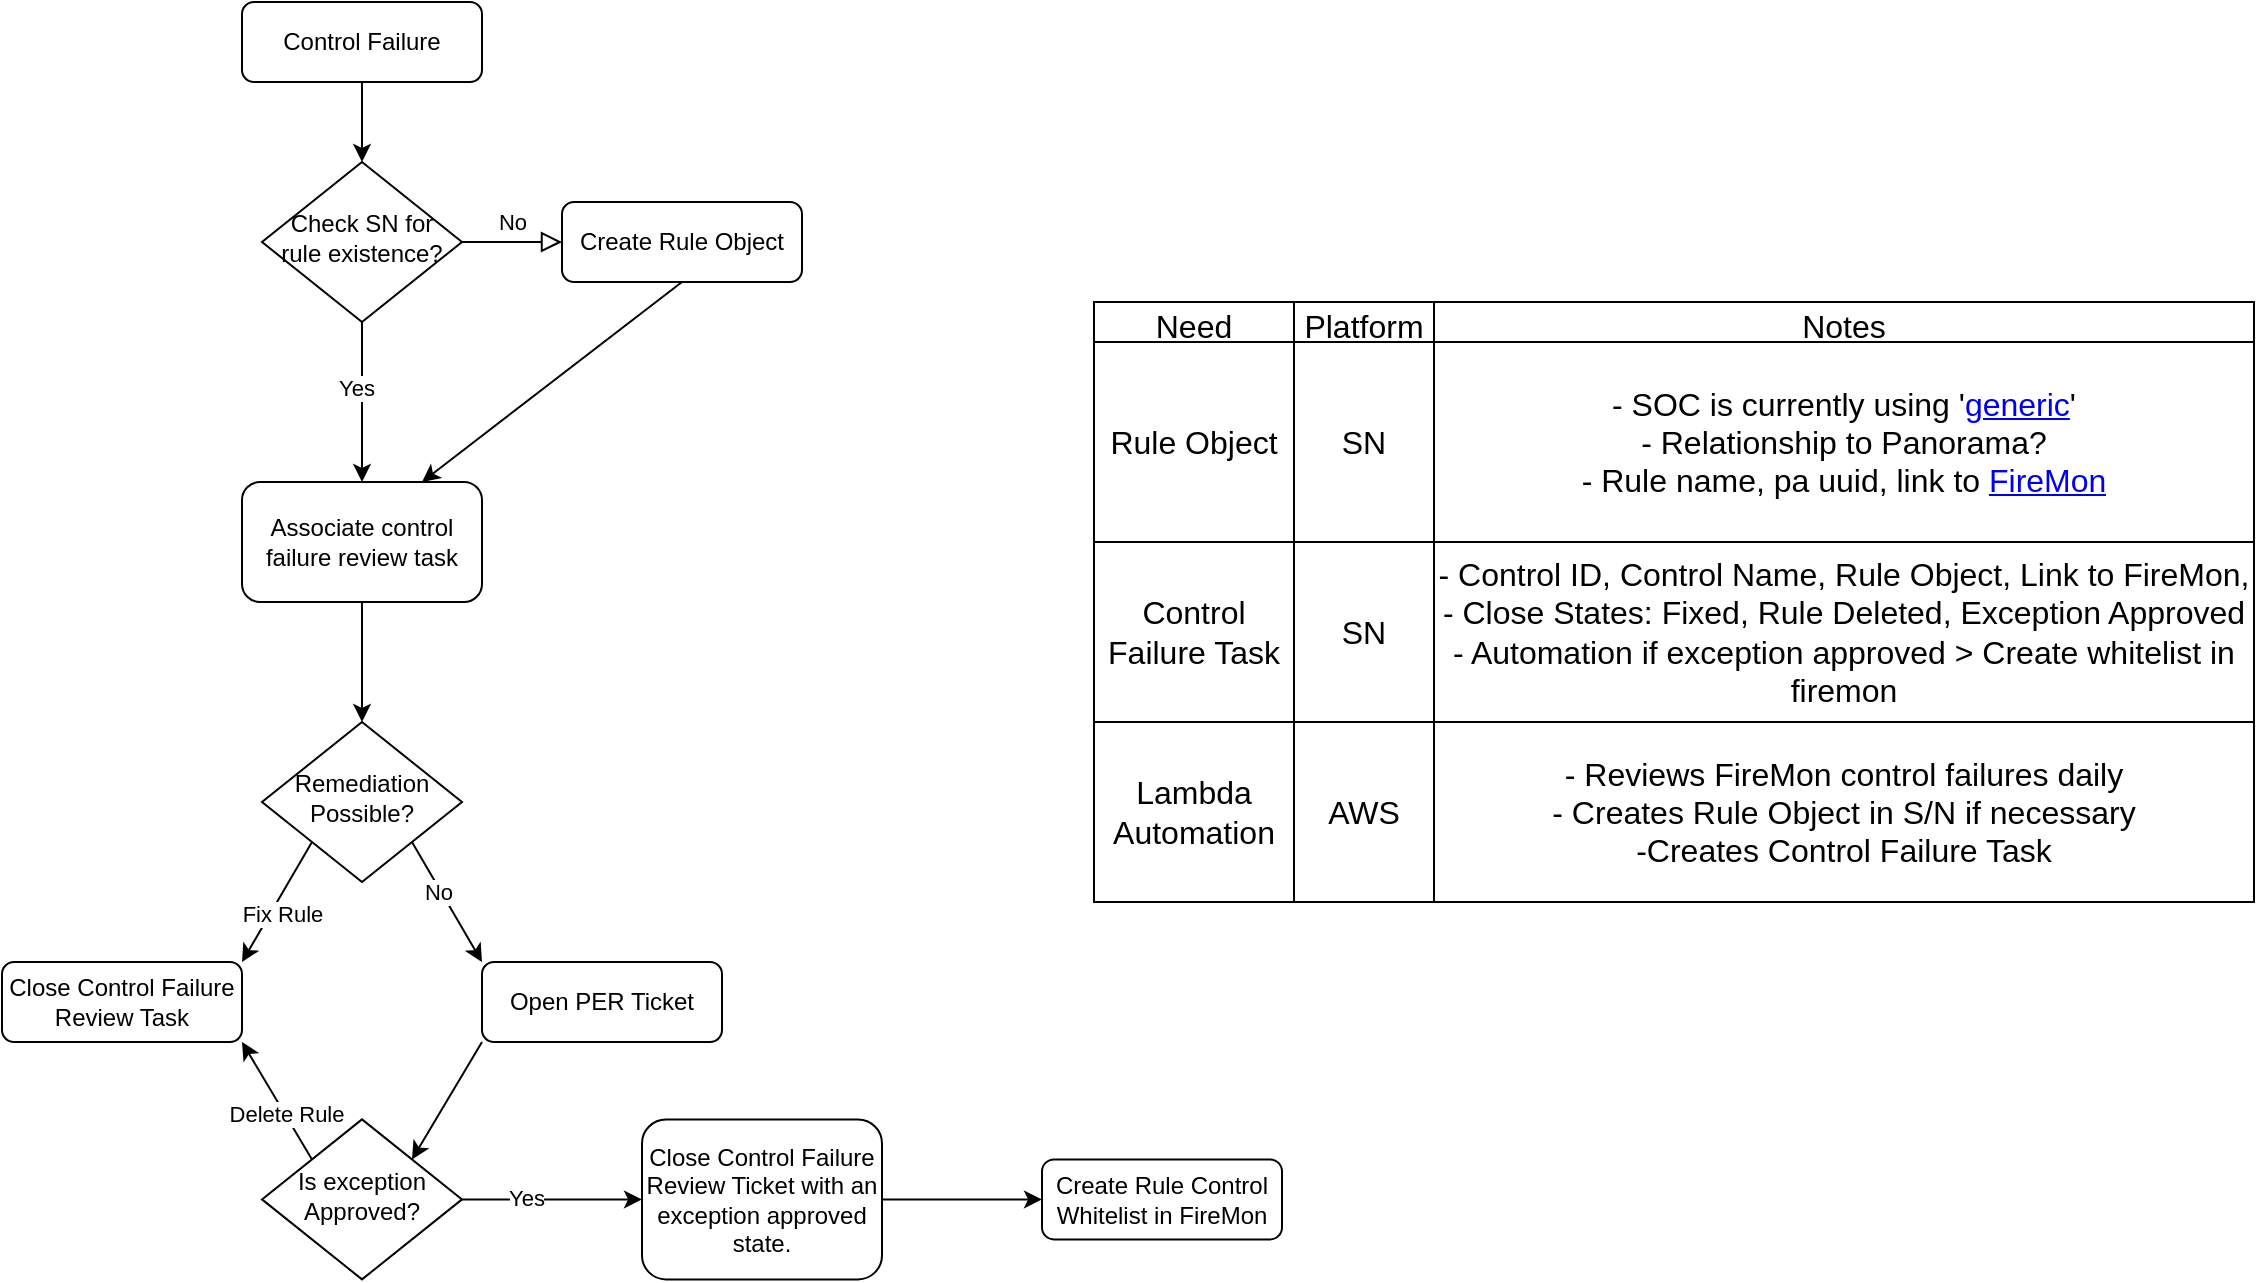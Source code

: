 <mxfile version="28.1.1">
  <diagram id="C5RBs43oDa-KdzZeNtuy" name="Page-1">
    <mxGraphModel grid="1" page="1" gridSize="10" guides="1" tooltips="1" connect="1" arrows="1" fold="1" pageScale="1" pageWidth="827" pageHeight="1169" math="0" shadow="0">
      <root>
        <mxCell id="WIyWlLk6GJQsqaUBKTNV-0" />
        <mxCell id="WIyWlLk6GJQsqaUBKTNV-1" parent="WIyWlLk6GJQsqaUBKTNV-0" />
        <mxCell id="AwS022Rujj1-3uTSAjEN-37" style="edgeStyle=orthogonalEdgeStyle;rounded=0;orthogonalLoop=1;jettySize=auto;html=1;exitX=0.5;exitY=1;exitDx=0;exitDy=0;entryX=0.5;entryY=0;entryDx=0;entryDy=0;" edge="1" parent="WIyWlLk6GJQsqaUBKTNV-1" source="WIyWlLk6GJQsqaUBKTNV-3" target="WIyWlLk6GJQsqaUBKTNV-6">
          <mxGeometry relative="1" as="geometry" />
        </mxCell>
        <mxCell id="WIyWlLk6GJQsqaUBKTNV-3" value="Control Failure" style="rounded=1;whiteSpace=wrap;html=1;fontSize=12;glass=0;strokeWidth=1;shadow=0;" vertex="1" parent="WIyWlLk6GJQsqaUBKTNV-1">
          <mxGeometry x="214" y="40" width="120" height="40" as="geometry" />
        </mxCell>
        <mxCell id="WIyWlLk6GJQsqaUBKTNV-5" value="No" style="edgeStyle=orthogonalEdgeStyle;rounded=0;html=1;jettySize=auto;orthogonalLoop=1;fontSize=11;endArrow=block;endFill=0;endSize=8;strokeWidth=1;shadow=0;labelBackgroundColor=none;" edge="1" parent="WIyWlLk6GJQsqaUBKTNV-1" source="WIyWlLk6GJQsqaUBKTNV-6" target="WIyWlLk6GJQsqaUBKTNV-7">
          <mxGeometry y="10" relative="1" as="geometry">
            <mxPoint as="offset" />
          </mxGeometry>
        </mxCell>
        <mxCell id="AwS022Rujj1-3uTSAjEN-6" style="rounded=0;orthogonalLoop=1;jettySize=auto;html=1;exitX=0.5;exitY=1;exitDx=0;exitDy=0;entryX=0.5;entryY=0;entryDx=0;entryDy=0;" edge="1" parent="WIyWlLk6GJQsqaUBKTNV-1" source="WIyWlLk6GJQsqaUBKTNV-6" target="AwS022Rujj1-3uTSAjEN-3">
          <mxGeometry relative="1" as="geometry" />
        </mxCell>
        <mxCell id="AwS022Rujj1-3uTSAjEN-10" value="Yes" style="edgeLabel;html=1;align=center;verticalAlign=middle;resizable=0;points=[];" connectable="0" vertex="1" parent="AwS022Rujj1-3uTSAjEN-6">
          <mxGeometry x="-0.173" y="-3" relative="1" as="geometry">
            <mxPoint as="offset" />
          </mxGeometry>
        </mxCell>
        <mxCell id="WIyWlLk6GJQsqaUBKTNV-6" value="Check SN for rule existence?" style="rhombus;whiteSpace=wrap;html=1;shadow=0;fontFamily=Helvetica;fontSize=12;align=center;strokeWidth=1;spacing=6;spacingTop=-4;" vertex="1" parent="WIyWlLk6GJQsqaUBKTNV-1">
          <mxGeometry x="224" y="120" width="100" height="80" as="geometry" />
        </mxCell>
        <mxCell id="AwS022Rujj1-3uTSAjEN-5" style="rounded=0;orthogonalLoop=1;jettySize=auto;html=1;exitX=0.5;exitY=1;exitDx=0;exitDy=0;entryX=0.75;entryY=0;entryDx=0;entryDy=0;" edge="1" parent="WIyWlLk6GJQsqaUBKTNV-1" source="WIyWlLk6GJQsqaUBKTNV-7" target="AwS022Rujj1-3uTSAjEN-3">
          <mxGeometry relative="1" as="geometry">
            <mxPoint x="314" y="310" as="targetPoint" />
          </mxGeometry>
        </mxCell>
        <mxCell id="WIyWlLk6GJQsqaUBKTNV-7" value="Create Rule Object" style="rounded=1;whiteSpace=wrap;html=1;fontSize=12;glass=0;strokeWidth=1;shadow=0;" vertex="1" parent="WIyWlLk6GJQsqaUBKTNV-1">
          <mxGeometry x="374" y="140" width="120" height="40" as="geometry" />
        </mxCell>
        <mxCell id="AwS022Rujj1-3uTSAjEN-8" style="rounded=0;orthogonalLoop=1;jettySize=auto;html=1;exitX=0.5;exitY=1;exitDx=0;exitDy=0;entryX=0.5;entryY=0;entryDx=0;entryDy=0;" edge="1" parent="WIyWlLk6GJQsqaUBKTNV-1" source="AwS022Rujj1-3uTSAjEN-3" target="AwS022Rujj1-3uTSAjEN-7">
          <mxGeometry relative="1" as="geometry" />
        </mxCell>
        <mxCell id="AwS022Rujj1-3uTSAjEN-3" value="Associate control failure review task" style="rounded=1;whiteSpace=wrap;html=1;fontSize=12;glass=0;strokeWidth=1;shadow=0;" vertex="1" parent="WIyWlLk6GJQsqaUBKTNV-1">
          <mxGeometry x="214" y="280" width="120" height="60" as="geometry" />
        </mxCell>
        <mxCell id="AwS022Rujj1-3uTSAjEN-14" style="rounded=0;orthogonalLoop=1;jettySize=auto;html=1;exitX=0;exitY=1;exitDx=0;exitDy=0;entryX=1;entryY=0;entryDx=0;entryDy=0;" edge="1" parent="WIyWlLk6GJQsqaUBKTNV-1" source="AwS022Rujj1-3uTSAjEN-7" target="AwS022Rujj1-3uTSAjEN-13">
          <mxGeometry relative="1" as="geometry" />
        </mxCell>
        <mxCell id="AwS022Rujj1-3uTSAjEN-38" value="Fix Rule" style="edgeLabel;html=1;align=center;verticalAlign=middle;resizable=0;points=[];" connectable="0" vertex="1" parent="AwS022Rujj1-3uTSAjEN-14">
          <mxGeometry x="0.116" y="5" relative="1" as="geometry">
            <mxPoint as="offset" />
          </mxGeometry>
        </mxCell>
        <mxCell id="AwS022Rujj1-3uTSAjEN-18" style="rounded=0;orthogonalLoop=1;jettySize=auto;html=1;exitX=1;exitY=1;exitDx=0;exitDy=0;entryX=0;entryY=0;entryDx=0;entryDy=0;" edge="1" parent="WIyWlLk6GJQsqaUBKTNV-1" source="AwS022Rujj1-3uTSAjEN-7" target="AwS022Rujj1-3uTSAjEN-17">
          <mxGeometry relative="1" as="geometry" />
        </mxCell>
        <mxCell id="AwS022Rujj1-3uTSAjEN-19" value="No" style="edgeLabel;html=1;align=center;verticalAlign=middle;resizable=0;points=[];" connectable="0" vertex="1" parent="AwS022Rujj1-3uTSAjEN-18">
          <mxGeometry x="-0.19" y="-1" relative="1" as="geometry">
            <mxPoint as="offset" />
          </mxGeometry>
        </mxCell>
        <mxCell id="AwS022Rujj1-3uTSAjEN-7" value="Remediation Possible?" style="rhombus;whiteSpace=wrap;html=1;shadow=0;fontFamily=Helvetica;fontSize=12;align=center;strokeWidth=1;spacing=6;spacingTop=-4;" vertex="1" parent="WIyWlLk6GJQsqaUBKTNV-1">
          <mxGeometry x="224" y="400" width="100" height="80" as="geometry" />
        </mxCell>
        <mxCell id="AwS022Rujj1-3uTSAjEN-13" value="Close Control Failure Review Task" style="rounded=1;whiteSpace=wrap;html=1;fontSize=12;glass=0;strokeWidth=1;shadow=0;" vertex="1" parent="WIyWlLk6GJQsqaUBKTNV-1">
          <mxGeometry x="94" y="520" width="120" height="40" as="geometry" />
        </mxCell>
        <mxCell id="AwS022Rujj1-3uTSAjEN-23" style="rounded=0;orthogonalLoop=1;jettySize=auto;html=1;exitX=0;exitY=1;exitDx=0;exitDy=0;entryX=1;entryY=0;entryDx=0;entryDy=0;" edge="1" parent="WIyWlLk6GJQsqaUBKTNV-1" source="AwS022Rujj1-3uTSAjEN-17" target="AwS022Rujj1-3uTSAjEN-22">
          <mxGeometry relative="1" as="geometry" />
        </mxCell>
        <mxCell id="AwS022Rujj1-3uTSAjEN-17" value="Open PER Ticket" style="rounded=1;whiteSpace=wrap;html=1;fontSize=12;glass=0;strokeWidth=1;shadow=0;" vertex="1" parent="WIyWlLk6GJQsqaUBKTNV-1">
          <mxGeometry x="334" y="520" width="120" height="40" as="geometry" />
        </mxCell>
        <mxCell id="AwS022Rujj1-3uTSAjEN-26" style="rounded=0;orthogonalLoop=1;jettySize=auto;html=1;exitX=1;exitY=0.5;exitDx=0;exitDy=0;entryX=0;entryY=0.5;entryDx=0;entryDy=0;" edge="1" parent="WIyWlLk6GJQsqaUBKTNV-1" source="AwS022Rujj1-3uTSAjEN-22" target="AwS022Rujj1-3uTSAjEN-25">
          <mxGeometry relative="1" as="geometry" />
        </mxCell>
        <mxCell id="AwS022Rujj1-3uTSAjEN-28" value="Yes" style="edgeLabel;html=1;align=center;verticalAlign=middle;resizable=0;points=[];" connectable="0" vertex="1" parent="AwS022Rujj1-3uTSAjEN-26">
          <mxGeometry x="-0.286" y="1" relative="1" as="geometry">
            <mxPoint as="offset" />
          </mxGeometry>
        </mxCell>
        <mxCell id="AwS022Rujj1-3uTSAjEN-27" style="rounded=0;orthogonalLoop=1;jettySize=auto;html=1;exitX=0;exitY=0;exitDx=0;exitDy=0;entryX=1;entryY=1;entryDx=0;entryDy=0;" edge="1" parent="WIyWlLk6GJQsqaUBKTNV-1" source="AwS022Rujj1-3uTSAjEN-22" target="AwS022Rujj1-3uTSAjEN-13">
          <mxGeometry relative="1" as="geometry">
            <mxPoint x="134" y="650" as="targetPoint" />
          </mxGeometry>
        </mxCell>
        <mxCell id="AwS022Rujj1-3uTSAjEN-29" value="Delete Rule" style="edgeLabel;html=1;align=center;verticalAlign=middle;resizable=0;points=[];" connectable="0" vertex="1" parent="AwS022Rujj1-3uTSAjEN-27">
          <mxGeometry x="-0.229" relative="1" as="geometry">
            <mxPoint as="offset" />
          </mxGeometry>
        </mxCell>
        <mxCell id="AwS022Rujj1-3uTSAjEN-22" value="Is exception Approved?" style="rhombus;whiteSpace=wrap;html=1;shadow=0;fontFamily=Helvetica;fontSize=12;align=center;strokeWidth=1;spacing=6;spacingTop=-4;" vertex="1" parent="WIyWlLk6GJQsqaUBKTNV-1">
          <mxGeometry x="224" y="598.7" width="100" height="80" as="geometry" />
        </mxCell>
        <mxCell id="AwS022Rujj1-3uTSAjEN-40" style="edgeStyle=orthogonalEdgeStyle;rounded=0;orthogonalLoop=1;jettySize=auto;html=1;exitX=1;exitY=0.5;exitDx=0;exitDy=0;" edge="1" parent="WIyWlLk6GJQsqaUBKTNV-1" source="AwS022Rujj1-3uTSAjEN-25">
          <mxGeometry relative="1" as="geometry">
            <mxPoint x="614" y="638.7" as="targetPoint" />
          </mxGeometry>
        </mxCell>
        <mxCell id="AwS022Rujj1-3uTSAjEN-25" value="Close Control Failure Review Ticket with an exception approved state." style="rounded=1;whiteSpace=wrap;html=1;fontSize=12;glass=0;strokeWidth=1;shadow=0;" vertex="1" parent="WIyWlLk6GJQsqaUBKTNV-1">
          <mxGeometry x="414" y="598.7" width="120" height="80" as="geometry" />
        </mxCell>
        <mxCell id="AwS022Rujj1-3uTSAjEN-41" value="Create Rule Control Whitelist in FireMon" style="rounded=1;whiteSpace=wrap;html=1;fontSize=12;glass=0;strokeWidth=1;shadow=0;" vertex="1" parent="WIyWlLk6GJQsqaUBKTNV-1">
          <mxGeometry x="614" y="618.7" width="120" height="40" as="geometry" />
        </mxCell>
        <mxCell id="AwS022Rujj1-3uTSAjEN-42" value="" style="shape=table;startSize=0;container=1;collapsible=0;childLayout=tableLayout;fontSize=16;" vertex="1" parent="WIyWlLk6GJQsqaUBKTNV-1">
          <mxGeometry x="640" y="190" width="580" height="300" as="geometry" />
        </mxCell>
        <mxCell id="AwS022Rujj1-3uTSAjEN-43" value="" style="shape=tableRow;horizontal=0;startSize=0;swimlaneHead=0;swimlaneBody=0;strokeColor=inherit;top=0;left=0;bottom=0;right=0;collapsible=0;dropTarget=0;fillColor=none;points=[[0,0.5],[1,0.5]];portConstraint=eastwest;fontSize=16;" vertex="1" parent="AwS022Rujj1-3uTSAjEN-42">
          <mxGeometry width="580" height="20" as="geometry" />
        </mxCell>
        <mxCell id="AwS022Rujj1-3uTSAjEN-44" value="Need" style="shape=partialRectangle;html=1;whiteSpace=wrap;connectable=0;strokeColor=inherit;overflow=hidden;fillColor=none;top=0;left=0;bottom=0;right=0;pointerEvents=1;fontSize=16;" vertex="1" parent="AwS022Rujj1-3uTSAjEN-43">
          <mxGeometry width="100" height="20" as="geometry">
            <mxRectangle width="100" height="20" as="alternateBounds" />
          </mxGeometry>
        </mxCell>
        <mxCell id="AwS022Rujj1-3uTSAjEN-45" value="Platform" style="shape=partialRectangle;html=1;whiteSpace=wrap;connectable=0;strokeColor=inherit;overflow=hidden;fillColor=none;top=0;left=0;bottom=0;right=0;pointerEvents=1;fontSize=16;" vertex="1" parent="AwS022Rujj1-3uTSAjEN-43">
          <mxGeometry x="100" width="70" height="20" as="geometry">
            <mxRectangle width="70" height="20" as="alternateBounds" />
          </mxGeometry>
        </mxCell>
        <mxCell id="AwS022Rujj1-3uTSAjEN-46" value="Notes" style="shape=partialRectangle;html=1;whiteSpace=wrap;connectable=0;strokeColor=inherit;overflow=hidden;fillColor=none;top=0;left=0;bottom=0;right=0;pointerEvents=1;fontSize=16;" vertex="1" parent="AwS022Rujj1-3uTSAjEN-43">
          <mxGeometry x="170" width="410" height="20" as="geometry">
            <mxRectangle width="410" height="20" as="alternateBounds" />
          </mxGeometry>
        </mxCell>
        <mxCell id="AwS022Rujj1-3uTSAjEN-47" value="" style="shape=tableRow;horizontal=0;startSize=0;swimlaneHead=0;swimlaneBody=0;strokeColor=inherit;top=0;left=0;bottom=0;right=0;collapsible=0;dropTarget=0;fillColor=none;points=[[0,0.5],[1,0.5]];portConstraint=eastwest;fontSize=16;" vertex="1" parent="AwS022Rujj1-3uTSAjEN-42">
          <mxGeometry y="20" width="580" height="100" as="geometry" />
        </mxCell>
        <mxCell id="AwS022Rujj1-3uTSAjEN-48" value="Rule Object" style="shape=partialRectangle;html=1;whiteSpace=wrap;connectable=0;strokeColor=inherit;overflow=hidden;fillColor=none;top=0;left=0;bottom=0;right=0;pointerEvents=1;fontSize=16;" vertex="1" parent="AwS022Rujj1-3uTSAjEN-47">
          <mxGeometry width="100" height="100" as="geometry">
            <mxRectangle width="100" height="100" as="alternateBounds" />
          </mxGeometry>
        </mxCell>
        <mxCell id="AwS022Rujj1-3uTSAjEN-49" value="SN" style="shape=partialRectangle;html=1;whiteSpace=wrap;connectable=0;strokeColor=inherit;overflow=hidden;fillColor=none;top=0;left=0;bottom=0;right=0;pointerEvents=1;fontSize=16;" vertex="1" parent="AwS022Rujj1-3uTSAjEN-47">
          <mxGeometry x="100" width="70" height="100" as="geometry">
            <mxRectangle width="70" height="100" as="alternateBounds" />
          </mxGeometry>
        </mxCell>
        <mxCell id="AwS022Rujj1-3uTSAjEN-50" value="- SOC is currently using &#39;&lt;a href=&quot;https://aegon.service-now.com/nav_to.do?uri=%2Fu_cmdb_ci_generic.do%3Fsys_id%3D6065db7097df9ad00024b6a3f153af8e%26sysparm_view%3D&quot;&gt;generic&lt;/a&gt;&#39;&lt;br&gt;- Relationship to Panorama?&lt;br&gt;- Rule name, pa uuid, link to &lt;a href=&quot;https://crfiremonapp.us.aegon.com/securitymanager/#/domain/1/listrules?page=1&amp;amp;count=20&amp;amp;advancedMode=1&amp;amp;siql=devicegroup%7Bid%3D93%7D%20AND%20rule%20%7B%20vendorIdentifier%20%3D%20&#39;32c67186-bec9-4678-83b9-3ff8154e31df&#39;%20%7D&quot;&gt;FireMon&lt;/a&gt;" style="shape=partialRectangle;html=1;whiteSpace=wrap;connectable=0;strokeColor=inherit;overflow=hidden;fillColor=none;top=0;left=0;bottom=0;right=0;pointerEvents=1;fontSize=16;" vertex="1" parent="AwS022Rujj1-3uTSAjEN-47">
          <mxGeometry x="170" width="410" height="100" as="geometry">
            <mxRectangle width="410" height="100" as="alternateBounds" />
          </mxGeometry>
        </mxCell>
        <mxCell id="AwS022Rujj1-3uTSAjEN-51" value="" style="shape=tableRow;horizontal=0;startSize=0;swimlaneHead=0;swimlaneBody=0;strokeColor=inherit;top=0;left=0;bottom=0;right=0;collapsible=0;dropTarget=0;fillColor=none;points=[[0,0.5],[1,0.5]];portConstraint=eastwest;fontSize=16;" vertex="1" parent="AwS022Rujj1-3uTSAjEN-42">
          <mxGeometry y="120" width="580" height="90" as="geometry" />
        </mxCell>
        <mxCell id="AwS022Rujj1-3uTSAjEN-52" value="Control Failure Task" style="shape=partialRectangle;html=1;whiteSpace=wrap;connectable=0;strokeColor=inherit;overflow=hidden;fillColor=none;top=0;left=0;bottom=0;right=0;pointerEvents=1;fontSize=16;" vertex="1" parent="AwS022Rujj1-3uTSAjEN-51">
          <mxGeometry width="100" height="90" as="geometry">
            <mxRectangle width="100" height="90" as="alternateBounds" />
          </mxGeometry>
        </mxCell>
        <mxCell id="AwS022Rujj1-3uTSAjEN-53" value="SN" style="shape=partialRectangle;html=1;whiteSpace=wrap;connectable=0;strokeColor=inherit;overflow=hidden;fillColor=none;top=0;left=0;bottom=0;right=0;pointerEvents=1;fontSize=16;" vertex="1" parent="AwS022Rujj1-3uTSAjEN-51">
          <mxGeometry x="100" width="70" height="90" as="geometry">
            <mxRectangle width="70" height="90" as="alternateBounds" />
          </mxGeometry>
        </mxCell>
        <mxCell id="AwS022Rujj1-3uTSAjEN-54" value="- Control ID, Control Name, Rule Object, Link to FireMon,&lt;div&gt;- Close States: Fixed, Rule Deleted, Exception Approved&lt;br&gt;- Automation if exception approved &amp;gt; Create whitelist in firemon&lt;/div&gt;" style="shape=partialRectangle;html=1;whiteSpace=wrap;connectable=0;strokeColor=inherit;overflow=hidden;fillColor=none;top=0;left=0;bottom=0;right=0;pointerEvents=1;fontSize=16;" vertex="1" parent="AwS022Rujj1-3uTSAjEN-51">
          <mxGeometry x="170" width="410" height="90" as="geometry">
            <mxRectangle width="410" height="90" as="alternateBounds" />
          </mxGeometry>
        </mxCell>
        <mxCell id="AwS022Rujj1-3uTSAjEN-55" value="" style="shape=tableRow;horizontal=0;startSize=0;swimlaneHead=0;swimlaneBody=0;strokeColor=inherit;top=0;left=0;bottom=0;right=0;collapsible=0;dropTarget=0;fillColor=none;points=[[0,0.5],[1,0.5]];portConstraint=eastwest;fontSize=16;" vertex="1" parent="AwS022Rujj1-3uTSAjEN-42">
          <mxGeometry y="210" width="580" height="90" as="geometry" />
        </mxCell>
        <mxCell id="AwS022Rujj1-3uTSAjEN-56" value="Lambda Automation" style="shape=partialRectangle;html=1;whiteSpace=wrap;connectable=0;strokeColor=inherit;overflow=hidden;fillColor=none;top=0;left=0;bottom=0;right=0;pointerEvents=1;fontSize=16;" vertex="1" parent="AwS022Rujj1-3uTSAjEN-55">
          <mxGeometry width="100" height="90" as="geometry">
            <mxRectangle width="100" height="90" as="alternateBounds" />
          </mxGeometry>
        </mxCell>
        <mxCell id="AwS022Rujj1-3uTSAjEN-57" value="AWS" style="shape=partialRectangle;html=1;whiteSpace=wrap;connectable=0;strokeColor=inherit;overflow=hidden;fillColor=none;top=0;left=0;bottom=0;right=0;pointerEvents=1;fontSize=16;" vertex="1" parent="AwS022Rujj1-3uTSAjEN-55">
          <mxGeometry x="100" width="70" height="90" as="geometry">
            <mxRectangle width="70" height="90" as="alternateBounds" />
          </mxGeometry>
        </mxCell>
        <mxCell id="AwS022Rujj1-3uTSAjEN-58" value="- Reviews FireMon control failures daily&lt;br&gt;- Creates Rule Object in S/N if necessary&lt;br&gt;-Creates Control Failure Task" style="shape=partialRectangle;html=1;whiteSpace=wrap;connectable=0;strokeColor=inherit;overflow=hidden;fillColor=none;top=0;left=0;bottom=0;right=0;pointerEvents=1;fontSize=16;" vertex="1" parent="AwS022Rujj1-3uTSAjEN-55">
          <mxGeometry x="170" width="410" height="90" as="geometry">
            <mxRectangle width="410" height="90" as="alternateBounds" />
          </mxGeometry>
        </mxCell>
      </root>
    </mxGraphModel>
  </diagram>
</mxfile>
